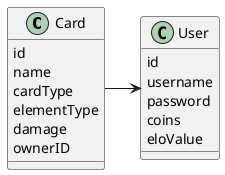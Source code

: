 @startuml

class Card
{
    id
    name
    cardType
    elementType
    damage
    ownerID
}

class User
{
    id
    username
    password
    coins
    eloValue
}

Card -> User

@enduml